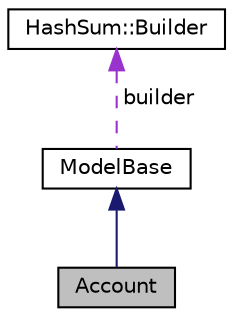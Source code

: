 digraph "Account"
{
  edge [fontname="Helvetica",fontsize="10",labelfontname="Helvetica",labelfontsize="10"];
  node [fontname="Helvetica",fontsize="10",shape=record];
  Node1 [label="Account",height=0.2,width=0.4,color="black", fillcolor="grey75", style="filled", fontcolor="black"];
  Node2 -> Node1 [dir="back",color="midnightblue",fontsize="10",style="solid",fontname="Helvetica"];
  Node2 [label="ModelBase",height=0.2,width=0.4,color="black", fillcolor="white", style="filled",URL="$class_model_base.html"];
  Node3 -> Node2 [dir="back",color="darkorchid3",fontsize="10",style="dashed",label=" builder" ,fontname="Helvetica"];
  Node3 [label="HashSum::Builder",height=0.2,width=0.4,color="black", fillcolor="white", style="filled",URL="$class_hash_sum_1_1_builder.html"];
}
